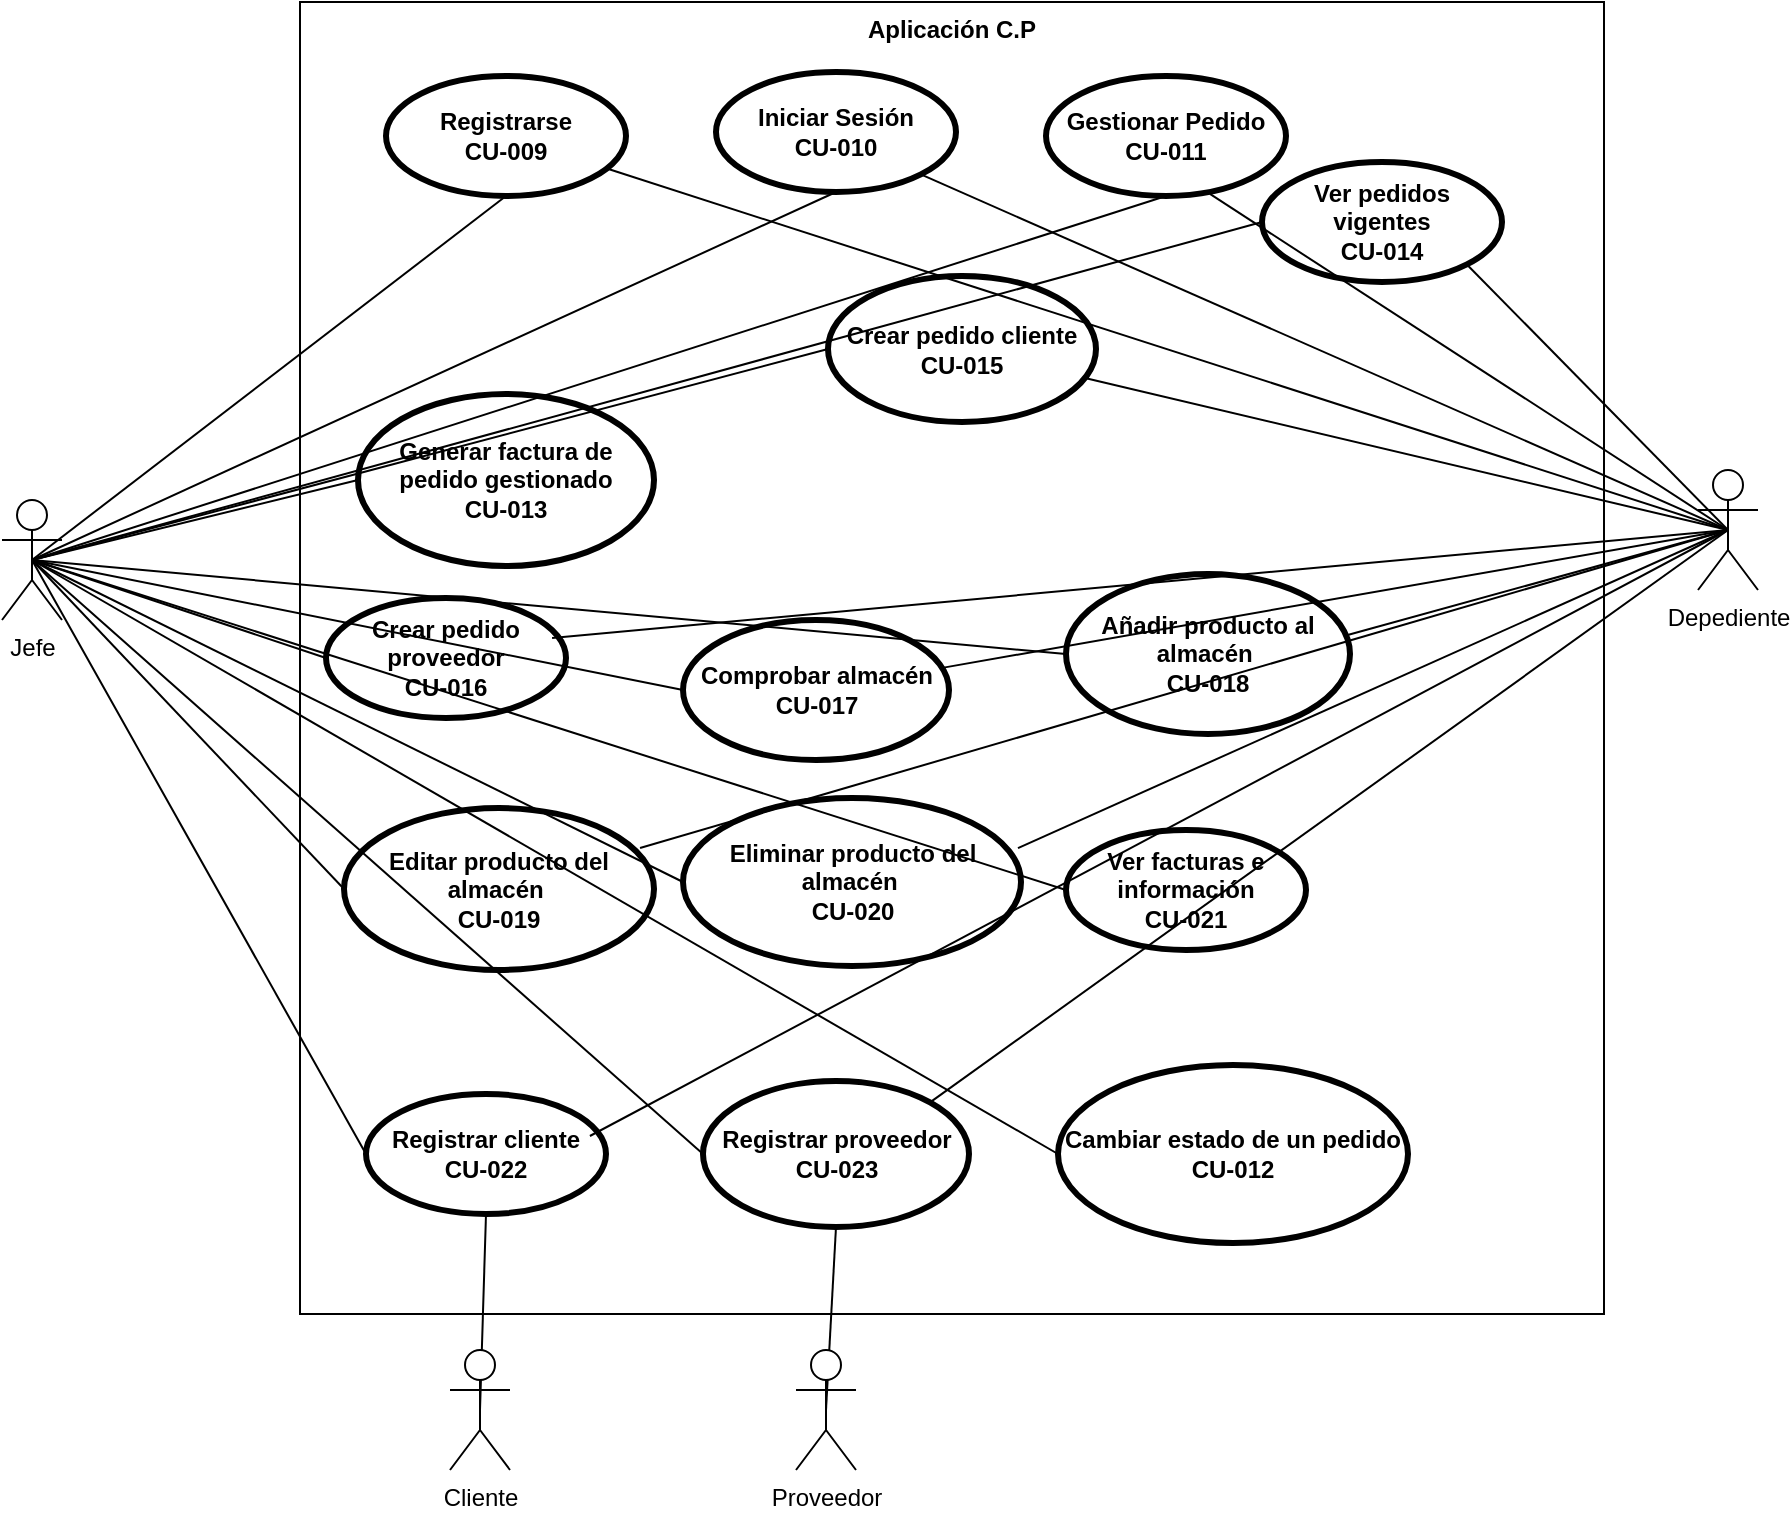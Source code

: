 <mxfile version="24.9.0">
  <diagram id="C5RBs43oDa-KdzZeNtuy" name="Page-1">
    <mxGraphModel dx="1434" dy="822" grid="0" gridSize="10" guides="1" tooltips="1" connect="1" arrows="1" fold="1" page="1" pageScale="1" pageWidth="2339" pageHeight="3300" math="0" shadow="0">
      <root>
        <mxCell id="WIyWlLk6GJQsqaUBKTNV-0" />
        <mxCell id="WIyWlLk6GJQsqaUBKTNV-1" parent="WIyWlLk6GJQsqaUBKTNV-0" />
        <mxCell id="ljU5vBRY7CDgNE-1kHDR-14" value="Aplicación C.P" style="shape=rect;html=1;verticalAlign=top;fontStyle=1;whiteSpace=wrap;align=center;" parent="WIyWlLk6GJQsqaUBKTNV-1" vertex="1">
          <mxGeometry x="753" y="447" width="652" height="656" as="geometry" />
        </mxCell>
        <mxCell id="ljU5vBRY7CDgNE-1kHDR-15" value="Registrarse&lt;div&gt;CU-009&lt;/div&gt;" style="shape=ellipse;html=1;strokeWidth=3;fontStyle=1;whiteSpace=wrap;align=center;perimeter=ellipsePerimeter;" parent="WIyWlLk6GJQsqaUBKTNV-1" vertex="1">
          <mxGeometry x="796" y="484" width="120" height="60" as="geometry" />
        </mxCell>
        <mxCell id="ljU5vBRY7CDgNE-1kHDR-16" value="Gestionar Pedido&lt;div&gt;CU-011&lt;/div&gt;" style="shape=ellipse;html=1;strokeWidth=3;fontStyle=1;whiteSpace=wrap;align=center;perimeter=ellipsePerimeter;" parent="WIyWlLk6GJQsqaUBKTNV-1" vertex="1">
          <mxGeometry x="1126" y="484" width="120" height="60" as="geometry" />
        </mxCell>
        <mxCell id="ljU5vBRY7CDgNE-1kHDR-17" value="Comprobar almacén&lt;div&gt;CU-017&lt;/div&gt;" style="shape=ellipse;html=1;strokeWidth=3;fontStyle=1;whiteSpace=wrap;align=center;perimeter=ellipsePerimeter;" parent="WIyWlLk6GJQsqaUBKTNV-1" vertex="1">
          <mxGeometry x="944.5" y="756" width="133" height="70" as="geometry" />
        </mxCell>
        <mxCell id="ljU5vBRY7CDgNE-1kHDR-18" value="Ver pedidos vigentes&lt;div&gt;CU-014&lt;/div&gt;" style="shape=ellipse;html=1;strokeWidth=3;fontStyle=1;whiteSpace=wrap;align=center;perimeter=ellipsePerimeter;" parent="WIyWlLk6GJQsqaUBKTNV-1" vertex="1">
          <mxGeometry x="1234" y="527" width="120" height="60" as="geometry" />
        </mxCell>
        <mxCell id="ljU5vBRY7CDgNE-1kHDR-19" value="Ver facturas e información&lt;div&gt;CU-021&lt;/div&gt;" style="shape=ellipse;html=1;strokeWidth=3;fontStyle=1;whiteSpace=wrap;align=center;perimeter=ellipsePerimeter;" parent="WIyWlLk6GJQsqaUBKTNV-1" vertex="1">
          <mxGeometry x="1136" y="861" width="120" height="60" as="geometry" />
        </mxCell>
        <mxCell id="ljU5vBRY7CDgNE-1kHDR-20" value="Iniciar Sesión&lt;div&gt;CU-010&lt;/div&gt;" style="shape=ellipse;html=1;strokeWidth=3;fontStyle=1;whiteSpace=wrap;align=center;perimeter=ellipsePerimeter;" parent="WIyWlLk6GJQsqaUBKTNV-1" vertex="1">
          <mxGeometry x="961" y="482" width="120" height="60" as="geometry" />
        </mxCell>
        <mxCell id="ljU5vBRY7CDgNE-1kHDR-21" value="Crear pedido proveedor&lt;div&gt;CU-016&lt;/div&gt;" style="shape=ellipse;html=1;strokeWidth=3;fontStyle=1;whiteSpace=wrap;align=center;perimeter=ellipsePerimeter;" parent="WIyWlLk6GJQsqaUBKTNV-1" vertex="1">
          <mxGeometry x="766" y="745" width="120" height="60" as="geometry" />
        </mxCell>
        <mxCell id="ljU5vBRY7CDgNE-1kHDR-22" value="Cambiar estado de un pedido&lt;div&gt;CU-012&lt;/div&gt;" style="shape=ellipse;html=1;strokeWidth=3;fontStyle=1;whiteSpace=wrap;align=center;perimeter=ellipsePerimeter;" parent="WIyWlLk6GJQsqaUBKTNV-1" vertex="1">
          <mxGeometry x="1132" y="978.5" width="175" height="89" as="geometry" />
        </mxCell>
        <mxCell id="ljU5vBRY7CDgNE-1kHDR-23" value="Eliminar producto del almacén&amp;nbsp;&lt;div&gt;CU-020&lt;/div&gt;" style="shape=ellipse;html=1;strokeWidth=3;fontStyle=1;whiteSpace=wrap;align=center;perimeter=ellipsePerimeter;" parent="WIyWlLk6GJQsqaUBKTNV-1" vertex="1">
          <mxGeometry x="944.5" y="845" width="169" height="84" as="geometry" />
        </mxCell>
        <mxCell id="ljU5vBRY7CDgNE-1kHDR-24" value="Añadir producto al almacén&amp;nbsp;&lt;div&gt;CU-018&lt;/div&gt;" style="shape=ellipse;html=1;strokeWidth=3;fontStyle=1;whiteSpace=wrap;align=center;perimeter=ellipsePerimeter;" parent="WIyWlLk6GJQsqaUBKTNV-1" vertex="1">
          <mxGeometry x="1136" y="733" width="142" height="80" as="geometry" />
        </mxCell>
        <mxCell id="ljU5vBRY7CDgNE-1kHDR-25" value="Crear pedido cliente&lt;div&gt;CU-015&lt;/div&gt;" style="shape=ellipse;html=1;strokeWidth=3;fontStyle=1;whiteSpace=wrap;align=center;perimeter=ellipsePerimeter;" parent="WIyWlLk6GJQsqaUBKTNV-1" vertex="1">
          <mxGeometry x="1017" y="584" width="134" height="73" as="geometry" />
        </mxCell>
        <mxCell id="ljU5vBRY7CDgNE-1kHDR-26" value="Editar producto del almacén&amp;nbsp;&lt;div&gt;CU-019&lt;/div&gt;" style="shape=ellipse;html=1;strokeWidth=3;fontStyle=1;whiteSpace=wrap;align=center;perimeter=ellipsePerimeter;" parent="WIyWlLk6GJQsqaUBKTNV-1" vertex="1">
          <mxGeometry x="775" y="850" width="155" height="81" as="geometry" />
        </mxCell>
        <mxCell id="ljU5vBRY7CDgNE-1kHDR-27" value="Generar factura de pedido gestionado&lt;div&gt;CU-013&lt;/div&gt;" style="shape=ellipse;html=1;strokeWidth=3;fontStyle=1;whiteSpace=wrap;align=center;perimeter=ellipsePerimeter;" parent="WIyWlLk6GJQsqaUBKTNV-1" vertex="1">
          <mxGeometry x="782" y="643" width="148" height="86" as="geometry" />
        </mxCell>
        <mxCell id="ljU5vBRY7CDgNE-1kHDR-28" value="Registrar cliente&lt;div&gt;CU-022&lt;/div&gt;" style="shape=ellipse;html=1;strokeWidth=3;fontStyle=1;whiteSpace=wrap;align=center;perimeter=ellipsePerimeter;" parent="WIyWlLk6GJQsqaUBKTNV-1" vertex="1">
          <mxGeometry x="786" y="993" width="120" height="60" as="geometry" />
        </mxCell>
        <mxCell id="ljU5vBRY7CDgNE-1kHDR-29" value="Registrar proveedor&lt;div&gt;CU-023&lt;/div&gt;" style="shape=ellipse;html=1;strokeWidth=3;fontStyle=1;whiteSpace=wrap;align=center;perimeter=ellipsePerimeter;" parent="WIyWlLk6GJQsqaUBKTNV-1" vertex="1">
          <mxGeometry x="954.5" y="986.5" width="133" height="73" as="geometry" />
        </mxCell>
        <mxCell id="ljU5vBRY7CDgNE-1kHDR-31" style="edgeStyle=none;curved=1;rounded=0;orthogonalLoop=1;jettySize=auto;html=1;exitX=0.5;exitY=0.5;exitDx=0;exitDy=0;exitPerimeter=0;entryX=0.5;entryY=1;entryDx=0;entryDy=0;fontSize=12;startSize=8;endSize=8;endArrow=none;endFill=0;" parent="WIyWlLk6GJQsqaUBKTNV-1" source="ljU5vBRY7CDgNE-1kHDR-30" target="ljU5vBRY7CDgNE-1kHDR-15" edge="1">
          <mxGeometry relative="1" as="geometry" />
        </mxCell>
        <mxCell id="ljU5vBRY7CDgNE-1kHDR-32" style="edgeStyle=none;curved=1;rounded=0;orthogonalLoop=1;jettySize=auto;html=1;exitX=0.5;exitY=0.5;exitDx=0;exitDy=0;exitPerimeter=0;entryX=0.5;entryY=1;entryDx=0;entryDy=0;fontSize=12;startSize=8;endSize=8;endArrow=none;endFill=0;" parent="WIyWlLk6GJQsqaUBKTNV-1" source="ljU5vBRY7CDgNE-1kHDR-30" target="ljU5vBRY7CDgNE-1kHDR-20" edge="1">
          <mxGeometry relative="1" as="geometry" />
        </mxCell>
        <mxCell id="ljU5vBRY7CDgNE-1kHDR-33" style="edgeStyle=none;curved=1;rounded=0;orthogonalLoop=1;jettySize=auto;html=1;exitX=0.5;exitY=0.5;exitDx=0;exitDy=0;exitPerimeter=0;entryX=0.5;entryY=1;entryDx=0;entryDy=0;fontSize=12;startSize=8;endSize=8;endArrow=none;endFill=0;" parent="WIyWlLk6GJQsqaUBKTNV-1" source="ljU5vBRY7CDgNE-1kHDR-30" target="ljU5vBRY7CDgNE-1kHDR-16" edge="1">
          <mxGeometry relative="1" as="geometry" />
        </mxCell>
        <mxCell id="ljU5vBRY7CDgNE-1kHDR-34" style="edgeStyle=none;curved=1;rounded=0;orthogonalLoop=1;jettySize=auto;html=1;exitX=0.5;exitY=0.5;exitDx=0;exitDy=0;exitPerimeter=0;entryX=0;entryY=0.5;entryDx=0;entryDy=0;fontSize=12;startSize=8;endSize=8;endArrow=none;endFill=0;" parent="WIyWlLk6GJQsqaUBKTNV-1" source="ljU5vBRY7CDgNE-1kHDR-30" target="ljU5vBRY7CDgNE-1kHDR-27" edge="1">
          <mxGeometry relative="1" as="geometry" />
        </mxCell>
        <mxCell id="ljU5vBRY7CDgNE-1kHDR-35" style="edgeStyle=none;curved=1;rounded=0;orthogonalLoop=1;jettySize=auto;html=1;exitX=0.5;exitY=0.5;exitDx=0;exitDy=0;exitPerimeter=0;entryX=0;entryY=0.5;entryDx=0;entryDy=0;fontSize=12;startSize=8;endSize=8;endArrow=none;endFill=0;" parent="WIyWlLk6GJQsqaUBKTNV-1" source="ljU5vBRY7CDgNE-1kHDR-30" target="ljU5vBRY7CDgNE-1kHDR-18" edge="1">
          <mxGeometry relative="1" as="geometry" />
        </mxCell>
        <mxCell id="ljU5vBRY7CDgNE-1kHDR-36" style="edgeStyle=none;curved=1;rounded=0;orthogonalLoop=1;jettySize=auto;html=1;exitX=0.5;exitY=0.5;exitDx=0;exitDy=0;exitPerimeter=0;entryX=0;entryY=0.5;entryDx=0;entryDy=0;fontSize=12;startSize=8;endSize=8;endArrow=none;endFill=0;" parent="WIyWlLk6GJQsqaUBKTNV-1" source="ljU5vBRY7CDgNE-1kHDR-30" target="ljU5vBRY7CDgNE-1kHDR-25" edge="1">
          <mxGeometry relative="1" as="geometry" />
        </mxCell>
        <mxCell id="ljU5vBRY7CDgNE-1kHDR-39" style="edgeStyle=none;curved=1;rounded=0;orthogonalLoop=1;jettySize=auto;html=1;exitX=0.5;exitY=0.5;exitDx=0;exitDy=0;exitPerimeter=0;entryX=0;entryY=0.5;entryDx=0;entryDy=0;fontSize=12;startSize=8;endSize=8;endArrow=none;endFill=0;" parent="WIyWlLk6GJQsqaUBKTNV-1" source="ljU5vBRY7CDgNE-1kHDR-30" target="ljU5vBRY7CDgNE-1kHDR-21" edge="1">
          <mxGeometry relative="1" as="geometry" />
        </mxCell>
        <mxCell id="ljU5vBRY7CDgNE-1kHDR-40" style="edgeStyle=none;curved=1;rounded=0;orthogonalLoop=1;jettySize=auto;html=1;exitX=0.5;exitY=0.5;exitDx=0;exitDy=0;exitPerimeter=0;entryX=0;entryY=0.5;entryDx=0;entryDy=0;fontSize=12;startSize=8;endSize=8;endArrow=none;endFill=0;" parent="WIyWlLk6GJQsqaUBKTNV-1" source="ljU5vBRY7CDgNE-1kHDR-30" target="ljU5vBRY7CDgNE-1kHDR-26" edge="1">
          <mxGeometry relative="1" as="geometry" />
        </mxCell>
        <mxCell id="ljU5vBRY7CDgNE-1kHDR-41" style="edgeStyle=none;curved=1;rounded=0;orthogonalLoop=1;jettySize=auto;html=1;exitX=0.5;exitY=0.5;exitDx=0;exitDy=0;exitPerimeter=0;entryX=0;entryY=0.5;entryDx=0;entryDy=0;fontSize=12;startSize=8;endSize=8;endArrow=none;endFill=0;" parent="WIyWlLk6GJQsqaUBKTNV-1" source="ljU5vBRY7CDgNE-1kHDR-30" target="ljU5vBRY7CDgNE-1kHDR-17" edge="1">
          <mxGeometry relative="1" as="geometry" />
        </mxCell>
        <mxCell id="ljU5vBRY7CDgNE-1kHDR-42" style="edgeStyle=none;curved=1;rounded=0;orthogonalLoop=1;jettySize=auto;html=1;exitX=0.5;exitY=0.5;exitDx=0;exitDy=0;exitPerimeter=0;entryX=0;entryY=0.5;entryDx=0;entryDy=0;fontSize=12;startSize=8;endSize=8;endArrow=none;endFill=0;" parent="WIyWlLk6GJQsqaUBKTNV-1" source="ljU5vBRY7CDgNE-1kHDR-30" target="ljU5vBRY7CDgNE-1kHDR-24" edge="1">
          <mxGeometry relative="1" as="geometry" />
        </mxCell>
        <mxCell id="ljU5vBRY7CDgNE-1kHDR-43" style="edgeStyle=none;curved=1;rounded=0;orthogonalLoop=1;jettySize=auto;html=1;exitX=0.5;exitY=0.5;exitDx=0;exitDy=0;exitPerimeter=0;entryX=0;entryY=0.5;entryDx=0;entryDy=0;fontSize=12;startSize=8;endSize=8;endArrow=none;endFill=0;" parent="WIyWlLk6GJQsqaUBKTNV-1" source="ljU5vBRY7CDgNE-1kHDR-30" target="ljU5vBRY7CDgNE-1kHDR-28" edge="1">
          <mxGeometry relative="1" as="geometry" />
        </mxCell>
        <mxCell id="ljU5vBRY7CDgNE-1kHDR-44" style="edgeStyle=none;curved=1;rounded=0;orthogonalLoop=1;jettySize=auto;html=1;exitX=0.5;exitY=0.5;exitDx=0;exitDy=0;exitPerimeter=0;entryX=0;entryY=0.5;entryDx=0;entryDy=0;fontSize=12;startSize=8;endSize=8;endArrow=none;endFill=0;" parent="WIyWlLk6GJQsqaUBKTNV-1" source="ljU5vBRY7CDgNE-1kHDR-30" target="ljU5vBRY7CDgNE-1kHDR-29" edge="1">
          <mxGeometry relative="1" as="geometry" />
        </mxCell>
        <mxCell id="ljU5vBRY7CDgNE-1kHDR-45" style="edgeStyle=none;curved=1;rounded=0;orthogonalLoop=1;jettySize=auto;html=1;exitX=0.5;exitY=0.5;exitDx=0;exitDy=0;exitPerimeter=0;entryX=0;entryY=0.5;entryDx=0;entryDy=0;fontSize=12;startSize=8;endSize=8;endArrow=none;endFill=0;" parent="WIyWlLk6GJQsqaUBKTNV-1" source="ljU5vBRY7CDgNE-1kHDR-30" target="ljU5vBRY7CDgNE-1kHDR-23" edge="1">
          <mxGeometry relative="1" as="geometry" />
        </mxCell>
        <mxCell id="ljU5vBRY7CDgNE-1kHDR-46" style="edgeStyle=none;curved=1;rounded=0;orthogonalLoop=1;jettySize=auto;html=1;exitX=0.5;exitY=0.5;exitDx=0;exitDy=0;exitPerimeter=0;entryX=0;entryY=0.5;entryDx=0;entryDy=0;fontSize=12;startSize=8;endSize=8;endArrow=none;endFill=0;" parent="WIyWlLk6GJQsqaUBKTNV-1" source="ljU5vBRY7CDgNE-1kHDR-30" target="ljU5vBRY7CDgNE-1kHDR-22" edge="1">
          <mxGeometry relative="1" as="geometry" />
        </mxCell>
        <mxCell id="ljU5vBRY7CDgNE-1kHDR-47" style="edgeStyle=none;curved=1;rounded=0;orthogonalLoop=1;jettySize=auto;html=1;exitX=0.5;exitY=0.5;exitDx=0;exitDy=0;exitPerimeter=0;entryX=0;entryY=0.5;entryDx=0;entryDy=0;fontSize=12;startSize=8;endSize=8;endArrow=none;endFill=0;" parent="WIyWlLk6GJQsqaUBKTNV-1" source="ljU5vBRY7CDgNE-1kHDR-30" target="ljU5vBRY7CDgNE-1kHDR-19" edge="1">
          <mxGeometry relative="1" as="geometry" />
        </mxCell>
        <mxCell id="ljU5vBRY7CDgNE-1kHDR-30" value="Jefe" style="shape=umlActor;html=1;verticalLabelPosition=bottom;verticalAlign=top;align=center;" parent="WIyWlLk6GJQsqaUBKTNV-1" vertex="1">
          <mxGeometry x="604" y="696" width="30" height="60" as="geometry" />
        </mxCell>
        <mxCell id="ljU5vBRY7CDgNE-1kHDR-50" style="edgeStyle=none;curved=1;rounded=0;orthogonalLoop=1;jettySize=auto;html=1;exitX=0.5;exitY=0.5;exitDx=0;exitDy=0;exitPerimeter=0;entryX=0.5;entryY=1;entryDx=0;entryDy=0;fontSize=12;startSize=8;endSize=8;endArrow=none;endFill=0;" parent="WIyWlLk6GJQsqaUBKTNV-1" source="ljU5vBRY7CDgNE-1kHDR-48" target="ljU5vBRY7CDgNE-1kHDR-28" edge="1">
          <mxGeometry relative="1" as="geometry" />
        </mxCell>
        <mxCell id="ljU5vBRY7CDgNE-1kHDR-48" value="Cliente" style="shape=umlActor;html=1;verticalLabelPosition=bottom;verticalAlign=top;align=center;" parent="WIyWlLk6GJQsqaUBKTNV-1" vertex="1">
          <mxGeometry x="828" y="1121" width="30" height="60" as="geometry" />
        </mxCell>
        <mxCell id="ljU5vBRY7CDgNE-1kHDR-51" style="edgeStyle=none;curved=1;rounded=0;orthogonalLoop=1;jettySize=auto;html=1;exitX=0.5;exitY=0.5;exitDx=0;exitDy=0;exitPerimeter=0;entryX=0.5;entryY=1;entryDx=0;entryDy=0;fontSize=12;startSize=8;endSize=8;endArrow=none;endFill=0;" parent="WIyWlLk6GJQsqaUBKTNV-1" source="ljU5vBRY7CDgNE-1kHDR-49" target="ljU5vBRY7CDgNE-1kHDR-29" edge="1">
          <mxGeometry relative="1" as="geometry" />
        </mxCell>
        <mxCell id="ljU5vBRY7CDgNE-1kHDR-49" value="Proveedor" style="shape=umlActor;html=1;verticalLabelPosition=bottom;verticalAlign=top;align=center;" parent="WIyWlLk6GJQsqaUBKTNV-1" vertex="1">
          <mxGeometry x="1001" y="1121" width="30" height="60" as="geometry" />
        </mxCell>
        <mxCell id="G_ecui477tOjsL3UIv-I-1" style="edgeStyle=none;curved=1;rounded=0;orthogonalLoop=1;jettySize=auto;html=1;exitX=0.5;exitY=0.5;exitDx=0;exitDy=0;exitPerimeter=0;fontSize=12;startSize=8;endSize=8;endArrow=none;endFill=0;" edge="1" parent="WIyWlLk6GJQsqaUBKTNV-1" source="G_ecui477tOjsL3UIv-I-0" target="ljU5vBRY7CDgNE-1kHDR-15">
          <mxGeometry relative="1" as="geometry" />
        </mxCell>
        <mxCell id="G_ecui477tOjsL3UIv-I-2" style="edgeStyle=none;curved=1;rounded=0;orthogonalLoop=1;jettySize=auto;html=1;exitX=0.5;exitY=0.5;exitDx=0;exitDy=0;exitPerimeter=0;entryX=1;entryY=1;entryDx=0;entryDy=0;fontSize=12;startSize=8;endSize=8;endArrow=none;endFill=0;" edge="1" parent="WIyWlLk6GJQsqaUBKTNV-1" source="G_ecui477tOjsL3UIv-I-0" target="ljU5vBRY7CDgNE-1kHDR-20">
          <mxGeometry relative="1" as="geometry" />
        </mxCell>
        <mxCell id="G_ecui477tOjsL3UIv-I-4" style="edgeStyle=none;curved=1;rounded=0;orthogonalLoop=1;jettySize=auto;html=1;exitX=0.5;exitY=0.5;exitDx=0;exitDy=0;exitPerimeter=0;entryX=1;entryY=1;entryDx=0;entryDy=0;fontSize=12;startSize=8;endSize=8;endArrow=none;endFill=0;" edge="1" parent="WIyWlLk6GJQsqaUBKTNV-1" source="G_ecui477tOjsL3UIv-I-0" target="ljU5vBRY7CDgNE-1kHDR-18">
          <mxGeometry relative="1" as="geometry" />
        </mxCell>
        <mxCell id="G_ecui477tOjsL3UIv-I-5" style="edgeStyle=none;curved=1;rounded=0;orthogonalLoop=1;jettySize=auto;html=1;exitX=0.5;exitY=0.5;exitDx=0;exitDy=0;exitPerimeter=0;fontSize=12;startSize=8;endSize=8;endArrow=none;endFill=0;" edge="1" parent="WIyWlLk6GJQsqaUBKTNV-1" source="G_ecui477tOjsL3UIv-I-0" target="ljU5vBRY7CDgNE-1kHDR-25">
          <mxGeometry relative="1" as="geometry" />
        </mxCell>
        <mxCell id="G_ecui477tOjsL3UIv-I-7" style="edgeStyle=none;curved=1;rounded=0;orthogonalLoop=1;jettySize=auto;html=1;exitX=0.5;exitY=0.5;exitDx=0;exitDy=0;exitPerimeter=0;fontSize=12;startSize=8;endSize=8;endArrow=none;endFill=0;" edge="1" parent="WIyWlLk6GJQsqaUBKTNV-1" source="G_ecui477tOjsL3UIv-I-0" target="ljU5vBRY7CDgNE-1kHDR-17">
          <mxGeometry relative="1" as="geometry" />
        </mxCell>
        <mxCell id="G_ecui477tOjsL3UIv-I-12" style="edgeStyle=none;curved=1;rounded=0;orthogonalLoop=1;jettySize=auto;html=1;exitX=0.5;exitY=0.5;exitDx=0;exitDy=0;exitPerimeter=0;entryX=1;entryY=0;entryDx=0;entryDy=0;fontSize=12;startSize=8;endSize=8;endArrow=none;endFill=0;" edge="1" parent="WIyWlLk6GJQsqaUBKTNV-1" source="G_ecui477tOjsL3UIv-I-0" target="ljU5vBRY7CDgNE-1kHDR-29">
          <mxGeometry relative="1" as="geometry" />
        </mxCell>
        <mxCell id="G_ecui477tOjsL3UIv-I-0" value="Depediente" style="shape=umlActor;html=1;verticalLabelPosition=bottom;verticalAlign=top;align=center;" vertex="1" parent="WIyWlLk6GJQsqaUBKTNV-1">
          <mxGeometry x="1452" y="681" width="30" height="60" as="geometry" />
        </mxCell>
        <mxCell id="G_ecui477tOjsL3UIv-I-3" style="edgeStyle=none;curved=1;rounded=0;orthogonalLoop=1;jettySize=auto;html=1;exitX=0.5;exitY=0.5;exitDx=0;exitDy=0;exitPerimeter=0;entryX=0.683;entryY=0.983;entryDx=0;entryDy=0;entryPerimeter=0;fontSize=12;startSize=8;endSize=8;endArrow=none;endFill=0;" edge="1" parent="WIyWlLk6GJQsqaUBKTNV-1" source="G_ecui477tOjsL3UIv-I-0" target="ljU5vBRY7CDgNE-1kHDR-16">
          <mxGeometry relative="1" as="geometry" />
        </mxCell>
        <mxCell id="G_ecui477tOjsL3UIv-I-6" style="edgeStyle=none;curved=1;rounded=0;orthogonalLoop=1;jettySize=auto;html=1;exitX=0.5;exitY=0.5;exitDx=0;exitDy=0;exitPerimeter=0;entryX=0.942;entryY=0.333;entryDx=0;entryDy=0;entryPerimeter=0;fontSize=12;startSize=8;endSize=8;endArrow=none;endFill=0;" edge="1" parent="WIyWlLk6GJQsqaUBKTNV-1" source="G_ecui477tOjsL3UIv-I-0" target="ljU5vBRY7CDgNE-1kHDR-21">
          <mxGeometry relative="1" as="geometry" />
        </mxCell>
        <mxCell id="G_ecui477tOjsL3UIv-I-8" style="edgeStyle=none;curved=1;rounded=0;orthogonalLoop=1;jettySize=auto;html=1;exitX=0.5;exitY=0.5;exitDx=0;exitDy=0;exitPerimeter=0;entryX=0.979;entryY=0.388;entryDx=0;entryDy=0;entryPerimeter=0;fontSize=12;startSize=8;endSize=8;endArrow=none;endFill=0;" edge="1" parent="WIyWlLk6GJQsqaUBKTNV-1" source="G_ecui477tOjsL3UIv-I-0" target="ljU5vBRY7CDgNE-1kHDR-24">
          <mxGeometry relative="1" as="geometry" />
        </mxCell>
        <mxCell id="G_ecui477tOjsL3UIv-I-9" style="edgeStyle=none;curved=1;rounded=0;orthogonalLoop=1;jettySize=auto;html=1;exitX=0.5;exitY=0.5;exitDx=0;exitDy=0;exitPerimeter=0;entryX=0.955;entryY=0.247;entryDx=0;entryDy=0;entryPerimeter=0;fontSize=12;startSize=8;endSize=8;endArrow=none;endFill=0;" edge="1" parent="WIyWlLk6GJQsqaUBKTNV-1" source="G_ecui477tOjsL3UIv-I-0" target="ljU5vBRY7CDgNE-1kHDR-26">
          <mxGeometry relative="1" as="geometry" />
        </mxCell>
        <mxCell id="G_ecui477tOjsL3UIv-I-10" style="edgeStyle=none;curved=1;rounded=0;orthogonalLoop=1;jettySize=auto;html=1;exitX=0.5;exitY=0.5;exitDx=0;exitDy=0;exitPerimeter=0;entryX=0.991;entryY=0.298;entryDx=0;entryDy=0;entryPerimeter=0;fontSize=12;startSize=8;endSize=8;endArrow=none;endFill=0;" edge="1" parent="WIyWlLk6GJQsqaUBKTNV-1" source="G_ecui477tOjsL3UIv-I-0" target="ljU5vBRY7CDgNE-1kHDR-23">
          <mxGeometry relative="1" as="geometry" />
        </mxCell>
        <mxCell id="G_ecui477tOjsL3UIv-I-11" style="edgeStyle=none;curved=1;rounded=0;orthogonalLoop=1;jettySize=auto;html=1;exitX=0.5;exitY=0.5;exitDx=0;exitDy=0;exitPerimeter=0;entryX=0.933;entryY=0.35;entryDx=0;entryDy=0;entryPerimeter=0;fontSize=12;startSize=8;endSize=8;endArrow=none;endFill=0;" edge="1" parent="WIyWlLk6GJQsqaUBKTNV-1" source="G_ecui477tOjsL3UIv-I-0" target="ljU5vBRY7CDgNE-1kHDR-28">
          <mxGeometry relative="1" as="geometry" />
        </mxCell>
      </root>
    </mxGraphModel>
  </diagram>
</mxfile>
